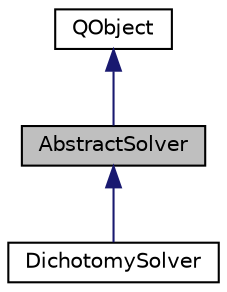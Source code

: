 digraph "AbstractSolver"
{
 // LATEX_PDF_SIZE
  edge [fontname="Helvetica",fontsize="10",labelfontname="Helvetica",labelfontsize="10"];
  node [fontname="Helvetica",fontsize="10",shape=record];
  Node1 [label="AbstractSolver",height=0.2,width=0.4,color="black", fillcolor="grey75", style="filled", fontcolor="black",tooltip="Класс, абстрагирующий решение задачи."];
  Node2 -> Node1 [dir="back",color="midnightblue",fontsize="10",style="solid"];
  Node2 [label="QObject",height=0.2,width=0.4,color="black", fillcolor="white", style="filled",tooltip=" "];
  Node1 -> Node3 [dir="back",color="midnightblue",fontsize="10",style="solid"];
  Node3 [label="DichotomySolver",height=0.2,width=0.4,color="black", fillcolor="white", style="filled",URL="$classDichotomySolver.html",tooltip="Наследник AbstractSolver, решающий задачу поиска минимума/максимума методом дихотомии."];
}
